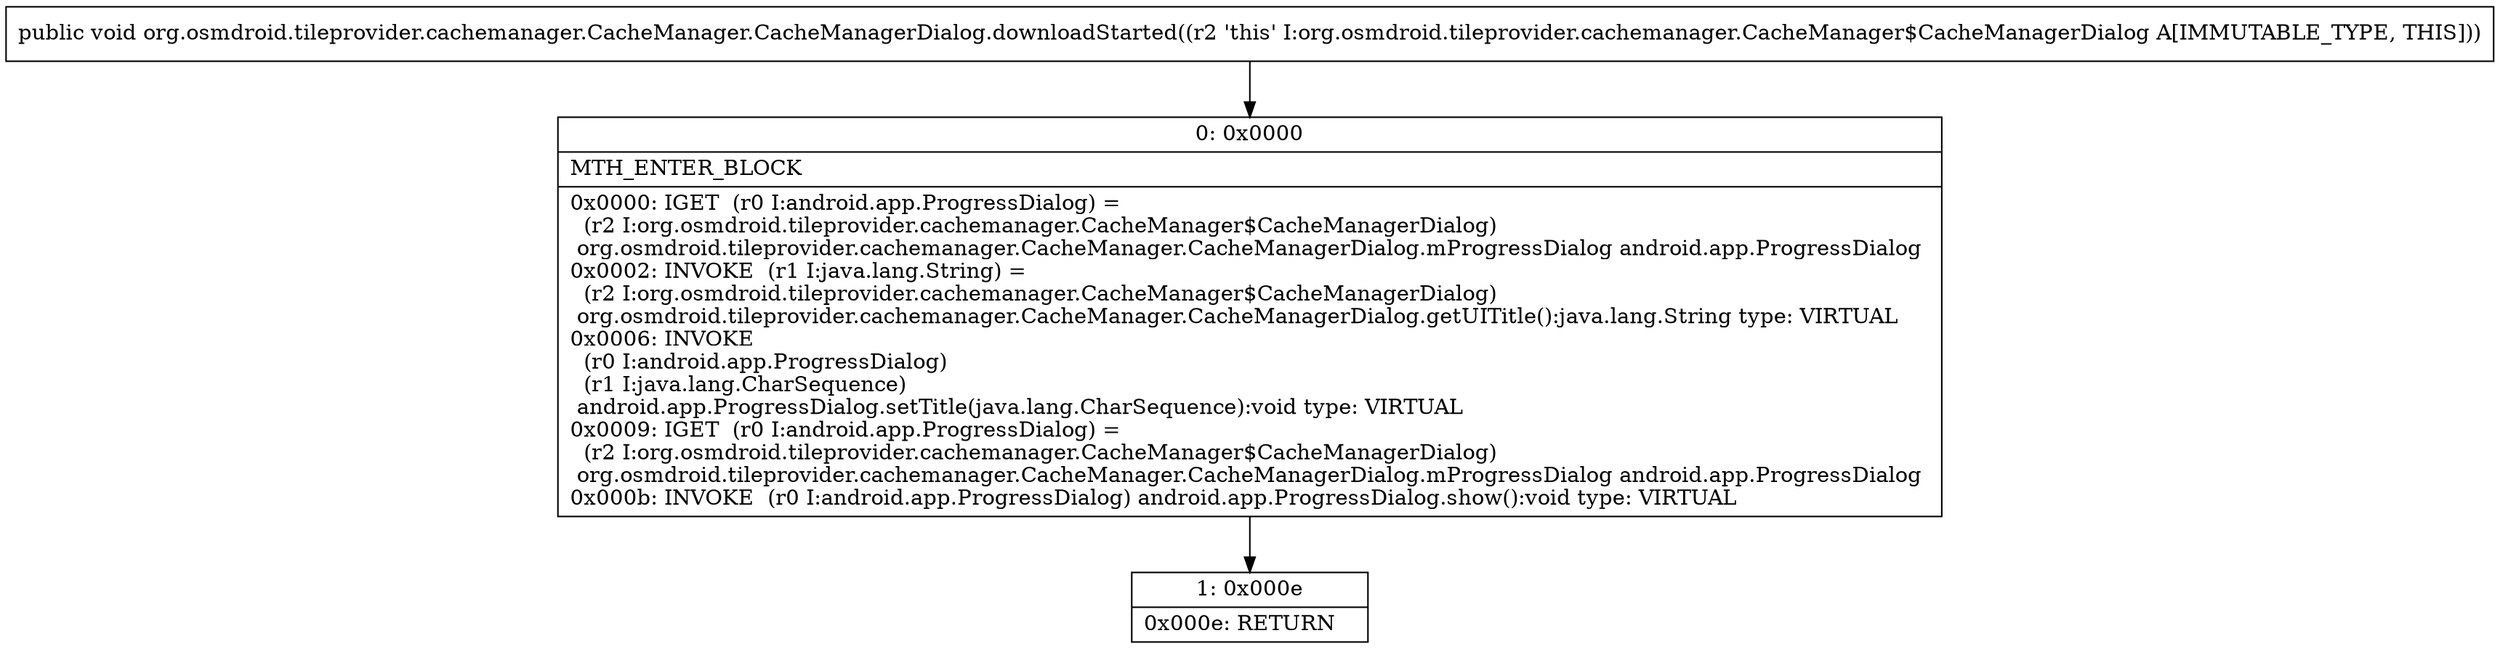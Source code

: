 digraph "CFG fororg.osmdroid.tileprovider.cachemanager.CacheManager.CacheManagerDialog.downloadStarted()V" {
Node_0 [shape=record,label="{0\:\ 0x0000|MTH_ENTER_BLOCK\l|0x0000: IGET  (r0 I:android.app.ProgressDialog) = \l  (r2 I:org.osmdroid.tileprovider.cachemanager.CacheManager$CacheManagerDialog)\l org.osmdroid.tileprovider.cachemanager.CacheManager.CacheManagerDialog.mProgressDialog android.app.ProgressDialog \l0x0002: INVOKE  (r1 I:java.lang.String) = \l  (r2 I:org.osmdroid.tileprovider.cachemanager.CacheManager$CacheManagerDialog)\l org.osmdroid.tileprovider.cachemanager.CacheManager.CacheManagerDialog.getUITitle():java.lang.String type: VIRTUAL \l0x0006: INVOKE  \l  (r0 I:android.app.ProgressDialog)\l  (r1 I:java.lang.CharSequence)\l android.app.ProgressDialog.setTitle(java.lang.CharSequence):void type: VIRTUAL \l0x0009: IGET  (r0 I:android.app.ProgressDialog) = \l  (r2 I:org.osmdroid.tileprovider.cachemanager.CacheManager$CacheManagerDialog)\l org.osmdroid.tileprovider.cachemanager.CacheManager.CacheManagerDialog.mProgressDialog android.app.ProgressDialog \l0x000b: INVOKE  (r0 I:android.app.ProgressDialog) android.app.ProgressDialog.show():void type: VIRTUAL \l}"];
Node_1 [shape=record,label="{1\:\ 0x000e|0x000e: RETURN   \l}"];
MethodNode[shape=record,label="{public void org.osmdroid.tileprovider.cachemanager.CacheManager.CacheManagerDialog.downloadStarted((r2 'this' I:org.osmdroid.tileprovider.cachemanager.CacheManager$CacheManagerDialog A[IMMUTABLE_TYPE, THIS])) }"];
MethodNode -> Node_0;
Node_0 -> Node_1;
}

